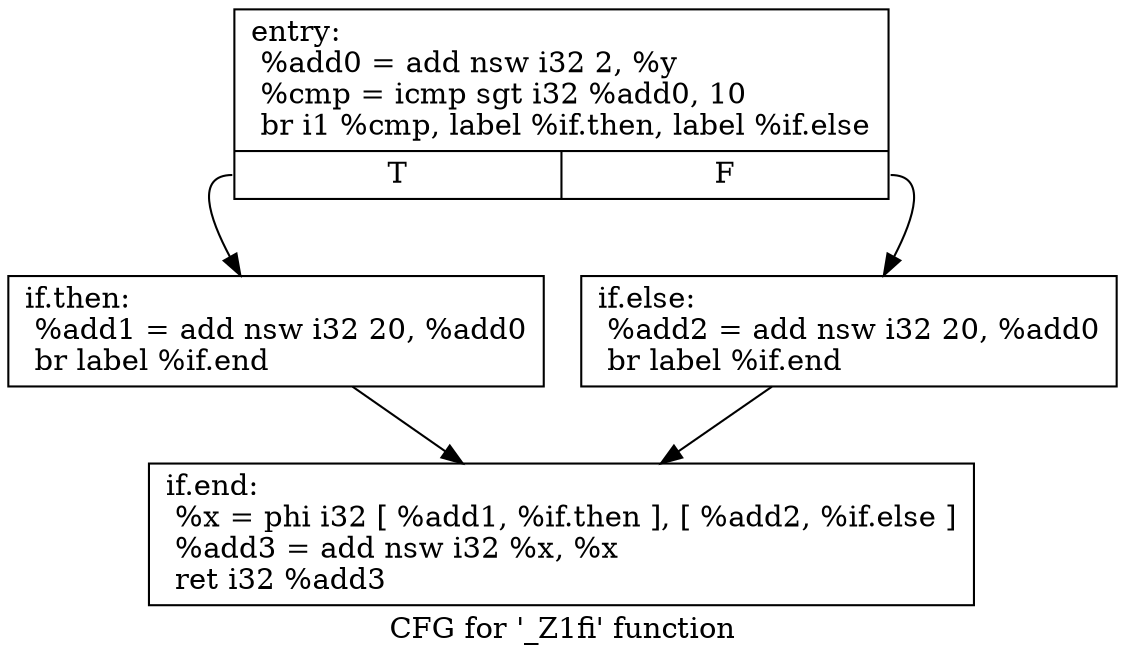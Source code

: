 digraph "CFG for '_Z1fi' function" {
	label="CFG for '_Z1fi' function";

	Node0x2da78b0 [shape=record,label="{entry:\l  %add0 = add nsw i32 2, %y\l  %cmp = icmp sgt i32 %add0, 10\l  br i1 %cmp, label %if.then, label %if.else\l|{<s0>T|<s1>F}}"];
	Node0x2da78b0:s0 -> Node0x2da7910;
	Node0x2da78b0:s1 -> Node0x2da7970;
	Node0x2da7910 [shape=record,label="{if.then:                                          \l  %add1 = add nsw i32 20, %add0\l  br label %if.end\l}"];
	Node0x2da7910 -> Node0x2da79d0;
	Node0x2da7970 [shape=record,label="{if.else:                                          \l  %add2 = add nsw i32 20, %add0\l  br label %if.end\l}"];
	Node0x2da7970 -> Node0x2da79d0;
	Node0x2da79d0 [shape=record,label="{if.end:                                           \l  %x = phi i32 [ %add1, %if.then ], [ %add2, %if.else ]\l  %add3 = add nsw i32 %x, %x\l  ret i32 %add3\l}"];
}

